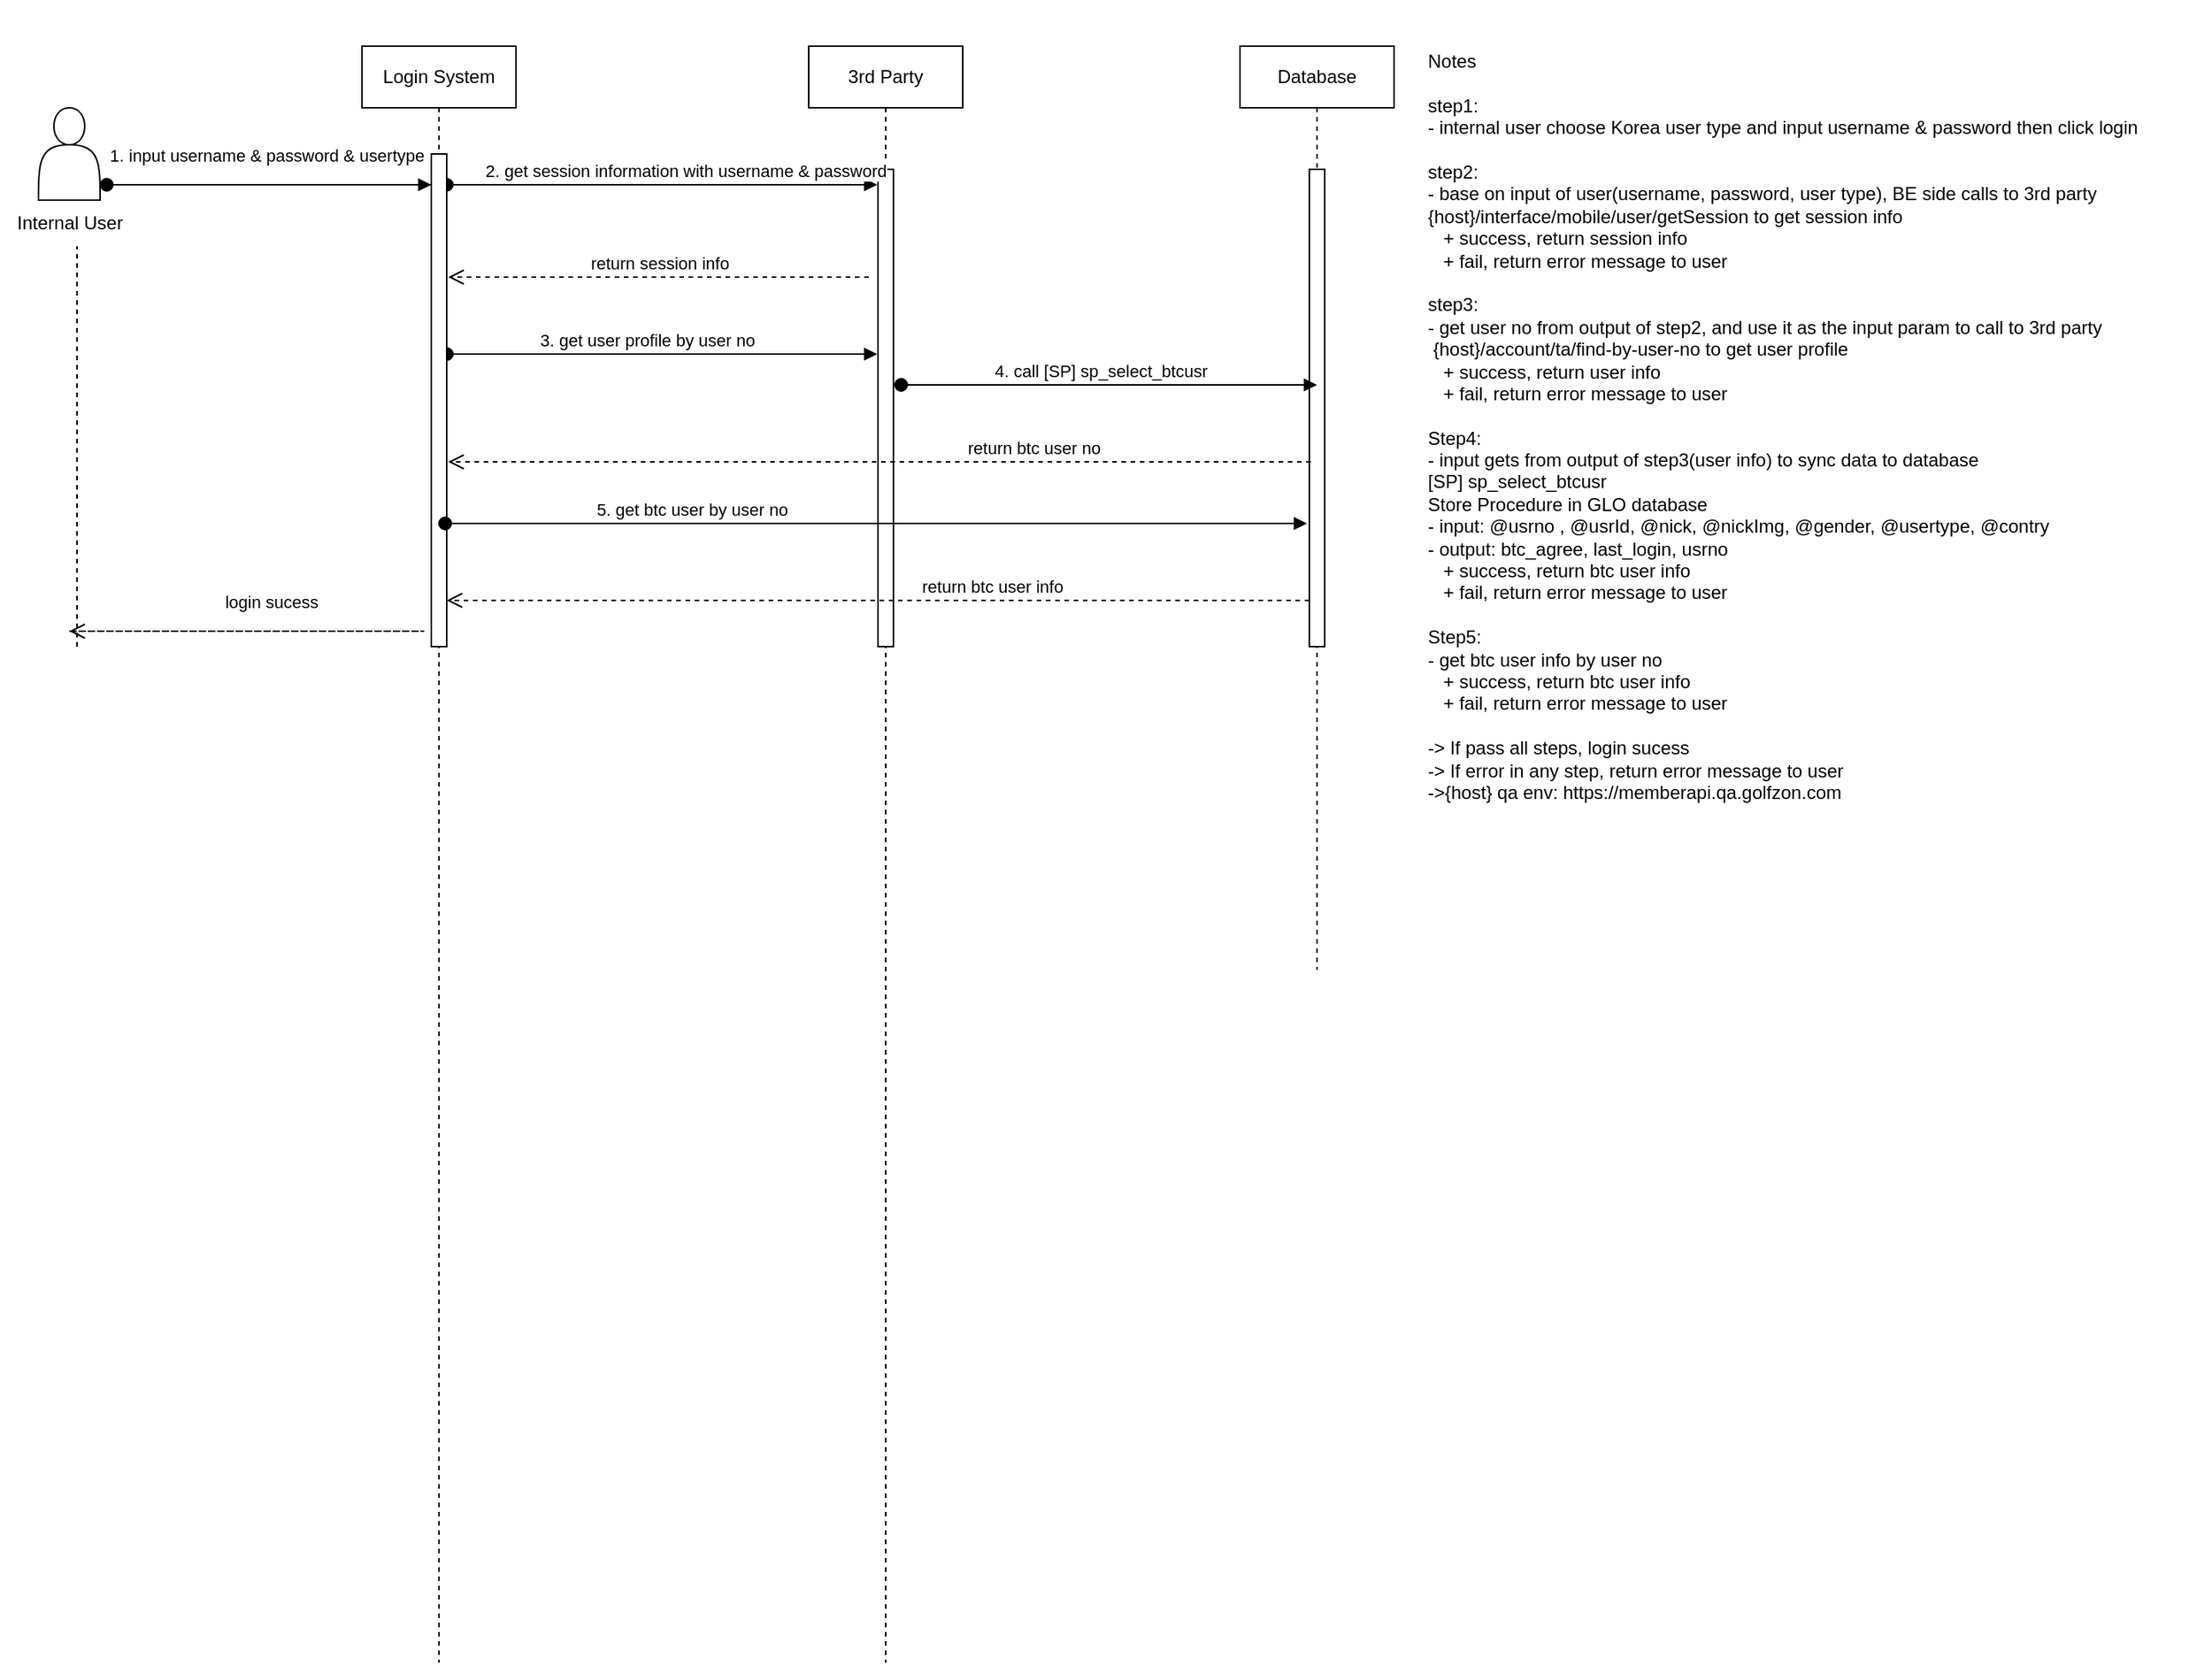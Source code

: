 <mxfile version="21.5.0" type="github">
  <diagram name="Page-1" id="2YBvvXClWsGukQMizWep">
    <mxGraphModel dx="2578" dy="937" grid="1" gridSize="10" guides="1" tooltips="1" connect="1" arrows="1" fold="1" page="1" pageScale="1" pageWidth="850" pageHeight="1100" math="0" shadow="0">
      <root>
        <mxCell id="0" />
        <mxCell id="1" parent="0" />
        <mxCell id="aM9ryv3xv72pqoxQDRHE-1" value="Login System" style="shape=umlLifeline;perimeter=lifelinePerimeter;whiteSpace=wrap;html=1;container=0;dropTarget=0;collapsible=0;recursiveResize=0;outlineConnect=0;portConstraint=eastwest;newEdgeStyle={&quot;edgeStyle&quot;:&quot;elbowEdgeStyle&quot;,&quot;elbow&quot;:&quot;vertical&quot;,&quot;curved&quot;:0,&quot;rounded&quot;:0};" parent="1" vertex="1">
          <mxGeometry x="230" y="50" width="100" height="600" as="geometry" />
        </mxCell>
        <mxCell id="aM9ryv3xv72pqoxQDRHE-2" value="" style="html=1;points=[];perimeter=orthogonalPerimeter;outlineConnect=0;targetShapes=umlLifeline;portConstraint=eastwest;newEdgeStyle={&quot;edgeStyle&quot;:&quot;elbowEdgeStyle&quot;,&quot;elbow&quot;:&quot;vertical&quot;,&quot;curved&quot;:0,&quot;rounded&quot;:0};" parent="aM9ryv3xv72pqoxQDRHE-1" vertex="1">
          <mxGeometry x="45" y="70" width="10" height="150" as="geometry" />
        </mxCell>
        <mxCell id="aM9ryv3xv72pqoxQDRHE-5" value="3rd Party" style="shape=umlLifeline;perimeter=lifelinePerimeter;whiteSpace=wrap;html=1;container=0;dropTarget=0;collapsible=0;recursiveResize=0;outlineConnect=0;portConstraint=eastwest;newEdgeStyle={&quot;edgeStyle&quot;:&quot;elbowEdgeStyle&quot;,&quot;elbow&quot;:&quot;vertical&quot;,&quot;curved&quot;:0,&quot;rounded&quot;:0};" parent="1" vertex="1">
          <mxGeometry x="520" y="50" width="100" height="1050" as="geometry" />
        </mxCell>
        <mxCell id="aM9ryv3xv72pqoxQDRHE-6" value="" style="html=1;points=[];perimeter=orthogonalPerimeter;outlineConnect=0;targetShapes=umlLifeline;portConstraint=eastwest;newEdgeStyle={&quot;edgeStyle&quot;:&quot;elbowEdgeStyle&quot;,&quot;elbow&quot;:&quot;vertical&quot;,&quot;curved&quot;:0,&quot;rounded&quot;:0};" parent="aM9ryv3xv72pqoxQDRHE-5" vertex="1">
          <mxGeometry x="45" y="80" width="10" height="310" as="geometry" />
        </mxCell>
        <mxCell id="Q6VBCJXVG92SoBe38fq3-4" value="Database" style="shape=umlLifeline;perimeter=lifelinePerimeter;whiteSpace=wrap;html=1;container=0;dropTarget=0;collapsible=0;recursiveResize=0;outlineConnect=0;portConstraint=eastwest;newEdgeStyle={&quot;edgeStyle&quot;:&quot;elbowEdgeStyle&quot;,&quot;elbow&quot;:&quot;vertical&quot;,&quot;curved&quot;:0,&quot;rounded&quot;:0};" parent="1" vertex="1">
          <mxGeometry x="800" y="50" width="100" height="600" as="geometry" />
        </mxCell>
        <mxCell id="Q6VBCJXVG92SoBe38fq3-5" value="" style="html=1;points=[];perimeter=orthogonalPerimeter;outlineConnect=0;targetShapes=umlLifeline;portConstraint=eastwest;newEdgeStyle={&quot;edgeStyle&quot;:&quot;elbowEdgeStyle&quot;,&quot;elbow&quot;:&quot;vertical&quot;,&quot;curved&quot;:0,&quot;rounded&quot;:0};" parent="Q6VBCJXVG92SoBe38fq3-4" vertex="1">
          <mxGeometry x="45" y="80" width="10" height="310" as="geometry" />
        </mxCell>
        <mxCell id="Q6VBCJXVG92SoBe38fq3-12" value="" style="shape=actor;whiteSpace=wrap;html=1;" parent="1" vertex="1">
          <mxGeometry x="20" y="90" width="40" height="60" as="geometry" />
        </mxCell>
        <mxCell id="Q6VBCJXVG92SoBe38fq3-13" value="Internal User" style="text;html=1;align=center;verticalAlign=middle;resizable=0;points=[];autosize=1;strokeColor=none;fillColor=none;" parent="1" vertex="1">
          <mxGeometry x="-5" y="150" width="90" height="30" as="geometry" />
        </mxCell>
        <mxCell id="aM9ryv3xv72pqoxQDRHE-3" value="1. input username &amp;amp; password &amp;amp; usertype" style="html=1;verticalAlign=bottom;startArrow=oval;endArrow=block;startSize=8;edgeStyle=elbowEdgeStyle;elbow=vertical;curved=0;rounded=0;exitX=0.659;exitY=0.029;exitDx=0;exitDy=0;exitPerimeter=0;" parent="1" edge="1">
          <mxGeometry x="-0.018" y="10" relative="1" as="geometry">
            <mxPoint x="64.31" y="140.0" as="sourcePoint" />
            <mxPoint x="275" y="140" as="targetPoint" />
            <Array as="points">
              <mxPoint x="170" y="140" />
              <mxPoint x="70" y="109.13" />
              <mxPoint x="70" y="119.13" />
            </Array>
            <mxPoint as="offset" />
          </mxGeometry>
        </mxCell>
        <mxCell id="Q6VBCJXVG92SoBe38fq3-20" value="2. get session information with username &amp;amp; password" style="html=1;verticalAlign=bottom;startArrow=oval;endArrow=block;startSize=8;edgeStyle=elbowEdgeStyle;elbow=vertical;curved=0;rounded=0;exitX=0.659;exitY=0.029;exitDx=0;exitDy=0;exitPerimeter=0;" parent="1" edge="1">
          <mxGeometry x="0.326" relative="1" as="geometry">
            <mxPoint x="285.0" y="140.0" as="sourcePoint" />
            <mxPoint x="564.5" y="140" as="targetPoint" />
            <Array as="points">
              <mxPoint x="240" y="140" />
              <mxPoint x="290.69" y="109.13" />
              <mxPoint x="290.69" y="119.13" />
            </Array>
            <mxPoint as="offset" />
          </mxGeometry>
        </mxCell>
        <mxCell id="Q6VBCJXVG92SoBe38fq3-27" value="return session info" style="html=1;verticalAlign=bottom;endArrow=open;dashed=1;endSize=8;edgeStyle=elbowEdgeStyle;elbow=vertical;curved=0;rounded=0;" parent="1" edge="1">
          <mxGeometry x="0.0" relative="1" as="geometry">
            <mxPoint x="559" y="200" as="sourcePoint" />
            <mxPoint x="286" y="200" as="targetPoint" />
            <Array as="points">
              <mxPoint x="439" y="200" />
            </Array>
            <mxPoint as="offset" />
          </mxGeometry>
        </mxCell>
        <mxCell id="Q6VBCJXVG92SoBe38fq3-29" value="3. get user profile by user no" style="html=1;verticalAlign=bottom;startArrow=oval;endArrow=block;startSize=8;edgeStyle=elbowEdgeStyle;elbow=vertical;curved=0;rounded=0;" parent="1" edge="1">
          <mxGeometry x="-0.072" relative="1" as="geometry">
            <mxPoint x="285" y="250" as="sourcePoint" />
            <mxPoint x="564.5" y="250" as="targetPoint" />
            <Array as="points">
              <mxPoint x="415" y="250" />
              <mxPoint x="290.69" y="249.13" />
              <mxPoint x="290.69" y="259.13" />
            </Array>
            <mxPoint as="offset" />
          </mxGeometry>
        </mxCell>
        <mxCell id="Q6VBCJXVG92SoBe38fq3-36" value="Login System" style="shape=umlLifeline;perimeter=lifelinePerimeter;whiteSpace=wrap;html=1;container=0;dropTarget=0;collapsible=0;recursiveResize=0;outlineConnect=0;portConstraint=eastwest;newEdgeStyle={&quot;edgeStyle&quot;:&quot;elbowEdgeStyle&quot;,&quot;elbow&quot;:&quot;vertical&quot;,&quot;curved&quot;:0,&quot;rounded&quot;:0};" parent="1" vertex="1">
          <mxGeometry x="230" y="50" width="100" height="1050" as="geometry" />
        </mxCell>
        <mxCell id="Q6VBCJXVG92SoBe38fq3-37" value="" style="html=1;points=[];perimeter=orthogonalPerimeter;outlineConnect=0;targetShapes=umlLifeline;portConstraint=eastwest;newEdgeStyle={&quot;edgeStyle&quot;:&quot;elbowEdgeStyle&quot;,&quot;elbow&quot;:&quot;vertical&quot;,&quot;curved&quot;:0,&quot;rounded&quot;:0};" parent="Q6VBCJXVG92SoBe38fq3-36" vertex="1">
          <mxGeometry x="45" y="70" width="10" height="320" as="geometry" />
        </mxCell>
        <mxCell id="Q6VBCJXVG92SoBe38fq3-41" value="4. call [SP] sp_select_btcusr&amp;nbsp;" style="html=1;verticalAlign=bottom;startArrow=oval;endArrow=block;startSize=8;edgeStyle=elbowEdgeStyle;elbow=vertical;curved=0;rounded=0;" parent="1" edge="1">
          <mxGeometry x="-0.035" relative="1" as="geometry">
            <mxPoint x="580" y="270" as="sourcePoint" />
            <mxPoint x="850" y="270" as="targetPoint" />
            <Array as="points">
              <mxPoint x="710" y="270" />
              <mxPoint x="585.69" y="269.13" />
              <mxPoint x="585.69" y="279.13" />
            </Array>
            <mxPoint as="offset" />
          </mxGeometry>
        </mxCell>
        <mxCell id="Q6VBCJXVG92SoBe38fq3-42" value="return btc user no" style="html=1;verticalAlign=bottom;endArrow=open;dashed=1;endSize=8;edgeStyle=elbowEdgeStyle;elbow=vertical;curved=0;rounded=0;" parent="1" edge="1">
          <mxGeometry x="-0.357" relative="1" as="geometry">
            <mxPoint x="846" y="320" as="sourcePoint" />
            <mxPoint x="286.0" y="320" as="targetPoint" />
            <Array as="points">
              <mxPoint x="736.19" y="320" />
            </Array>
            <mxPoint as="offset" />
          </mxGeometry>
        </mxCell>
        <mxCell id="Q6VBCJXVG92SoBe38fq3-43" value="5. get btc user by user no" style="html=1;verticalAlign=bottom;startArrow=oval;endArrow=block;startSize=8;edgeStyle=elbowEdgeStyle;elbow=vertical;curved=0;rounded=0;" parent="1" edge="1">
          <mxGeometry x="-0.428" relative="1" as="geometry">
            <mxPoint x="284" y="360" as="sourcePoint" />
            <mxPoint x="843.5" y="360" as="targetPoint" />
            <Array as="points">
              <mxPoint x="414" y="360" />
              <mxPoint x="289.69" y="359.13" />
              <mxPoint x="289.69" y="369.13" />
            </Array>
            <mxPoint as="offset" />
          </mxGeometry>
        </mxCell>
        <mxCell id="Q6VBCJXVG92SoBe38fq3-46" value="return btc user info" style="html=1;verticalAlign=bottom;endArrow=open;dashed=1;endSize=8;edgeStyle=elbowEdgeStyle;elbow=vertical;curved=0;rounded=0;" parent="1" edge="1">
          <mxGeometry x="-0.263" relative="1" as="geometry">
            <mxPoint x="845" y="410" as="sourcePoint" />
            <mxPoint x="285.0" y="410" as="targetPoint" />
            <Array as="points">
              <mxPoint x="735.19" y="410" />
            </Array>
            <mxPoint as="offset" />
          </mxGeometry>
        </mxCell>
        <mxCell id="Q6VBCJXVG92SoBe38fq3-47" value="" style="endArrow=none;dashed=1;html=1;rounded=0;" parent="1" edge="1">
          <mxGeometry width="50" height="50" relative="1" as="geometry">
            <mxPoint x="45" y="440" as="sourcePoint" />
            <mxPoint x="45" y="180" as="targetPoint" />
          </mxGeometry>
        </mxCell>
        <mxCell id="Q6VBCJXVG92SoBe38fq3-49" value="login sucess" style="html=1;verticalAlign=bottom;endArrow=open;dashed=1;endSize=8;edgeStyle=elbowEdgeStyle;elbow=vertical;curved=0;rounded=0;" parent="1" edge="1">
          <mxGeometry x="0.43" y="-10" relative="1" as="geometry">
            <mxPoint x="40" y="430" as="sourcePoint" />
            <mxPoint x="40" y="430" as="targetPoint" />
            <Array as="points">
              <mxPoint x="270.38" y="430" />
            </Array>
            <mxPoint as="offset" />
          </mxGeometry>
        </mxCell>
        <mxCell id="Q6VBCJXVG92SoBe38fq3-54" value="&lt;div style=&quot;&quot;&gt;&lt;span style=&quot;background-color: initial;&quot;&gt;&lt;br&gt;&lt;/span&gt;&lt;/div&gt;&lt;div style=&quot;&quot;&gt;&lt;span style=&quot;background-color: initial;&quot;&gt;Notes&lt;/span&gt;&lt;/div&gt;&lt;div style=&quot;&quot;&gt;&lt;span style=&quot;background-color: initial;&quot;&gt;&lt;br&gt;&lt;/span&gt;&lt;/div&gt;&lt;div style=&quot;&quot;&gt;&lt;span style=&quot;background-color: initial;&quot;&gt;step1:&lt;/span&gt;&lt;/div&gt;&lt;div style=&quot;&quot;&gt;&lt;span style=&quot;background-color: initial;&quot;&gt;- internal user choose Korea user type and input username &amp;amp; password then click login&lt;/span&gt;&lt;/div&gt;&lt;div style=&quot;&quot;&gt;&lt;span style=&quot;background-color: initial;&quot;&gt;&lt;br&gt;&lt;/span&gt;&lt;/div&gt;&lt;div style=&quot;&quot;&gt;step2:&lt;/div&gt;&lt;div style=&quot;&quot;&gt;- base on input of user(username, password, user type), BE side calls to 3rd party&amp;nbsp;&lt;/div&gt;{host}/interface/mobile/user/getSession to get session info&lt;br&gt;&amp;nbsp; &amp;nbsp;+ success, return session info&lt;br&gt;&amp;nbsp; &amp;nbsp;+ fail, return error message to user&lt;br&gt;&lt;div style=&quot;&quot;&gt;&amp;nbsp;&lt;/div&gt;&lt;div style=&quot;&quot;&gt;step3:&lt;/div&gt;&lt;div style=&quot;&quot;&gt;&lt;/div&gt;- get user no from&lt;span style=&quot;background-color: initial;&quot;&gt;&amp;nbsp;output of step2, and use it as the input param to call to 3rd party&amp;nbsp;&lt;/span&gt;&lt;br&gt;&amp;nbsp;{host}/account/ta/find-by-user-no to get user profile&lt;br&gt;&amp;nbsp; &amp;nbsp;+ success, return user info&lt;br&gt;&amp;nbsp; &amp;nbsp;+ fail, return error message to user&lt;br&gt;&lt;br&gt;Step4:&lt;br&gt;- input gets from output of step3(user info) to sync data to database&lt;br&gt;&lt;div&gt;[SP] sp_select_btcusr&lt;/div&gt;&lt;div&gt;Store Procedure in GLO database&lt;/div&gt;&lt;div&gt;- input:&amp;nbsp;@usrno&lt;span style=&quot;background-color: initial;&quot;&gt;&amp;nbsp;,&amp;nbsp;&lt;/span&gt;&lt;span style=&quot;background-color: initial;&quot;&gt;@usrId,&amp;nbsp;@nick,&amp;nbsp;@nickImg,&amp;nbsp;@gender,&amp;nbsp;@usertype,&amp;nbsp;@contry&lt;/span&gt;&lt;/div&gt;&lt;div&gt;- output: btc_agree, last_login, usrno&lt;/div&gt;&lt;div&gt;&amp;nbsp; &amp;nbsp;+ success, return btc user info&lt;br&gt;&amp;nbsp; &amp;nbsp;+ fail, return error message to user&lt;br&gt;&lt;/div&gt;&lt;div&gt;&lt;br&gt;&lt;/div&gt;&lt;div&gt;Step5:&lt;/div&gt;&lt;div&gt;- get btc user info by user no&lt;/div&gt;&lt;div&gt;&amp;nbsp; &amp;nbsp;+ success, return btc user info&lt;br&gt;&amp;nbsp; &amp;nbsp;+ fail, return error message to user&lt;br&gt;&lt;/div&gt;&lt;div&gt;&lt;br&gt;&lt;/div&gt;&lt;div&gt;-&amp;gt; If pass all steps, login sucess&lt;/div&gt;&lt;div&gt;-&amp;gt; If error in any step, return error message to user&lt;/div&gt;&lt;div&gt;&lt;span style=&quot;text-align: center;&quot;&gt;-&amp;gt;{host} qa env:&amp;nbsp;https://memberapi.qa.golfzon.com&lt;/span&gt;&lt;span style=&quot;text-align: center; background-color: initial;&quot;&gt;&amp;nbsp;&lt;/span&gt;&lt;br&gt;&lt;/div&gt;" style="text;html=1;strokeColor=none;fillColor=none;align=left;verticalAlign=middle;whiteSpace=wrap;rounded=0;" parent="1" vertex="1">
          <mxGeometry x="920" y="20" width="510" height="540" as="geometry" />
        </mxCell>
      </root>
    </mxGraphModel>
  </diagram>
</mxfile>
